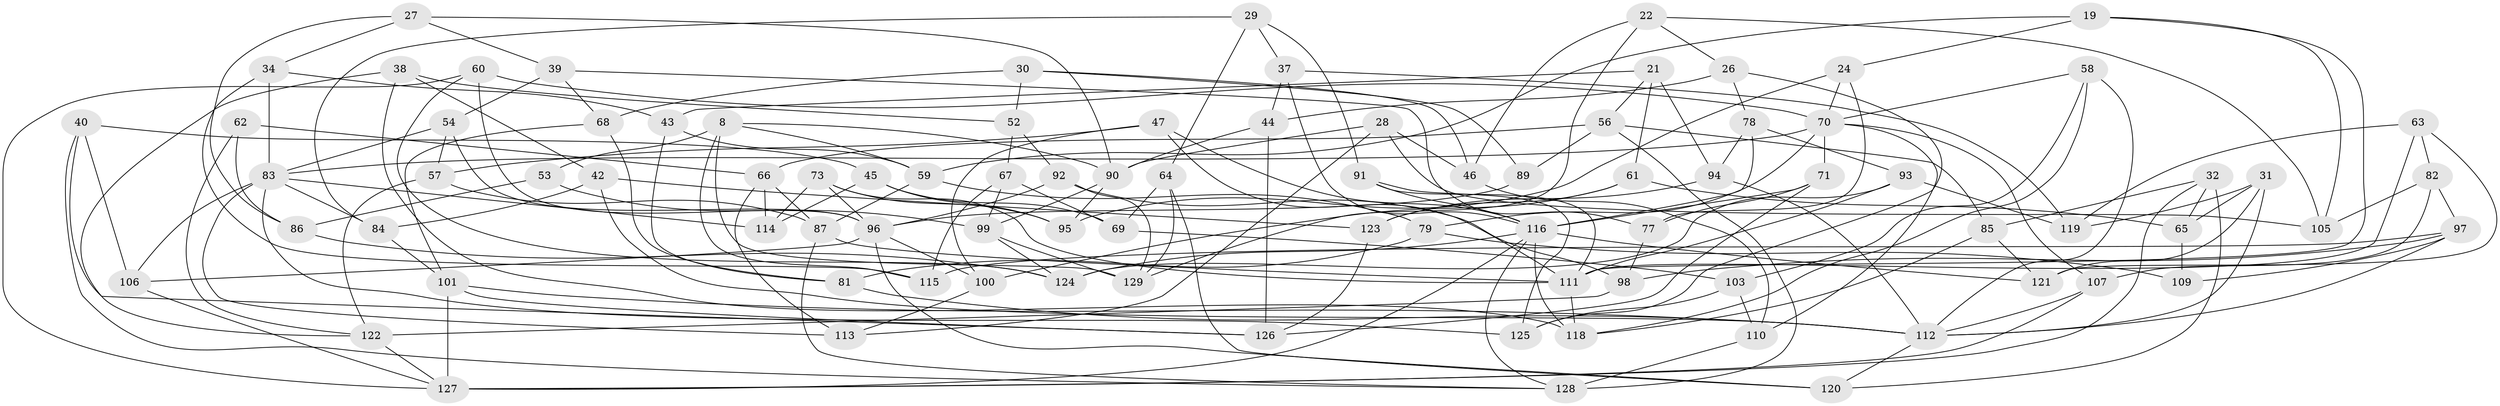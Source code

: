 // original degree distribution, {4: 1.0}
// Generated by graph-tools (version 1.1) at 2025/02/03/04/25 22:02:30]
// undirected, 90 vertices, 201 edges
graph export_dot {
graph [start="1"]
  node [color=gray90,style=filled];
  8 [super="+7"];
  19 [super="+14"];
  21;
  22;
  24;
  26;
  27;
  28;
  29;
  30;
  31;
  32;
  34;
  37;
  38;
  39;
  40;
  42;
  43;
  44;
  45;
  46;
  47;
  52;
  53;
  54;
  56 [super="+49"];
  57;
  58;
  59 [super="+41"];
  60;
  61;
  62;
  63;
  64;
  65;
  66 [super="+2"];
  67;
  68;
  69;
  70 [super="+18+35"];
  71;
  73 [super="+51"];
  77;
  78;
  79;
  81;
  82;
  83 [super="+48"];
  84;
  85;
  86;
  87 [super="+33"];
  89;
  90 [super="+20"];
  91;
  92;
  93;
  94;
  95;
  96 [super="+50"];
  97 [super="+76"];
  98;
  99 [super="+80"];
  100;
  101 [super="+74"];
  103;
  105;
  106;
  107;
  109;
  110;
  111 [super="+102"];
  112 [super="+4+23+75"];
  113;
  114;
  115;
  116 [super="+104+88"];
  118 [super="+72"];
  119;
  120;
  121;
  122 [super="+55"];
  123;
  124 [super="+25"];
  125;
  126 [super="+117"];
  127 [super="+108"];
  128 [super="+5"];
  129 [super="+12"];
  8 -- 53 [weight=2];
  8 -- 90;
  8 -- 115;
  8 -- 129;
  8 -- 59;
  19 -- 105;
  19 -- 24;
  19 -- 59 [weight=2];
  19 -- 111 [weight=2];
  21 -- 56;
  21 -- 94;
  21 -- 61;
  21 -- 43;
  22 -- 105;
  22 -- 129;
  22 -- 26;
  22 -- 46;
  24 -- 95;
  24 -- 77;
  24 -- 70;
  26 -- 78;
  26 -- 125;
  26 -- 44;
  27 -- 34;
  27 -- 86;
  27 -- 39;
  27 -- 90;
  28 -- 113;
  28 -- 105;
  28 -- 46;
  28 -- 90;
  29 -- 84;
  29 -- 91;
  29 -- 64;
  29 -- 37;
  30 -- 46;
  30 -- 52;
  30 -- 89;
  30 -- 68;
  31 -- 65;
  31 -- 121;
  31 -- 119;
  31 -- 112;
  32 -- 65;
  32 -- 85;
  32 -- 120;
  32 -- 127;
  34 -- 43;
  34 -- 115;
  34 -- 83;
  37 -- 119;
  37 -- 44;
  37 -- 116;
  38 -- 42;
  38 -- 118;
  38 -- 122;
  38 -- 52;
  39 -- 54;
  39 -- 77;
  39 -- 68;
  40 -- 128;
  40 -- 106;
  40 -- 45;
  40 -- 126;
  42 -- 84;
  42 -- 123;
  42 -- 112;
  43 -- 59;
  43 -- 81;
  44 -- 126;
  44 -- 90;
  45 -- 114;
  45 -- 95;
  45 -- 69;
  46 -- 110;
  47 -- 100;
  47 -- 57;
  47 -- 116;
  47 -- 111;
  52 -- 92;
  52 -- 67;
  53 -- 86;
  53 -- 99;
  54 -- 57;
  54 -- 96;
  54 -- 83;
  56 -- 89;
  56 -- 128 [weight=2];
  56 -- 66;
  56 -- 85;
  57 -- 122;
  57 -- 87;
  58 -- 112;
  58 -- 103;
  58 -- 118;
  58 -- 70;
  59 -- 87;
  59 -- 79;
  60 -- 124;
  60 -- 70;
  60 -- 96;
  60 -- 127;
  61 -- 100;
  61 -- 123;
  61 -- 65;
  62 -- 66 [weight=2];
  62 -- 122;
  62 -- 86;
  63 -- 119;
  63 -- 121;
  63 -- 82;
  63 -- 111;
  64 -- 120;
  64 -- 69;
  64 -- 129;
  65 -- 109;
  66 -- 113;
  66 -- 114;
  66 -- 87;
  67 -- 115;
  67 -- 99;
  67 -- 69;
  68 -- 81;
  68 -- 101;
  69 -- 103;
  70 -- 83;
  70 -- 71;
  70 -- 110;
  70 -- 79;
  70 -- 107;
  71 -- 77;
  71 -- 126;
  71 -- 116;
  73 -- 114;
  73 -- 95;
  73 -- 111 [weight=2];
  73 -- 96 [weight=2];
  77 -- 98;
  78 -- 93;
  78 -- 94;
  78 -- 116;
  79 -- 109;
  79 -- 81;
  81 -- 112;
  82 -- 105;
  82 -- 107;
  82 -- 97;
  83 -- 125;
  83 -- 113;
  83 -- 114;
  83 -- 84;
  83 -- 106;
  84 -- 101;
  85 -- 121;
  85 -- 118;
  86 -- 124;
  87 -- 111 [weight=2];
  87 -- 128;
  89 -- 96 [weight=2];
  90 -- 95;
  90 -- 99;
  91 -- 125;
  91 -- 116;
  91 -- 111;
  92 -- 129;
  92 -- 98;
  92 -- 96;
  93 -- 119;
  93 -- 124;
  93 -- 111;
  94 -- 123;
  94 -- 112;
  96 -- 100;
  96 -- 106;
  96 -- 120;
  97 -- 109 [weight=2];
  97 -- 98;
  97 -- 115;
  97 -- 112;
  98 -- 122;
  99 -- 129 [weight=2];
  99 -- 124;
  100 -- 113;
  101 -- 112 [weight=2];
  101 -- 126 [weight=2];
  101 -- 127 [weight=2];
  103 -- 110;
  103 -- 125;
  106 -- 127;
  107 -- 112;
  107 -- 127;
  110 -- 128;
  111 -- 118 [weight=2];
  112 -- 120;
  116 -- 121;
  116 -- 118;
  116 -- 127 [weight=2];
  116 -- 128;
  116 -- 124 [weight=2];
  122 -- 127 [weight=2];
  123 -- 126;
}
